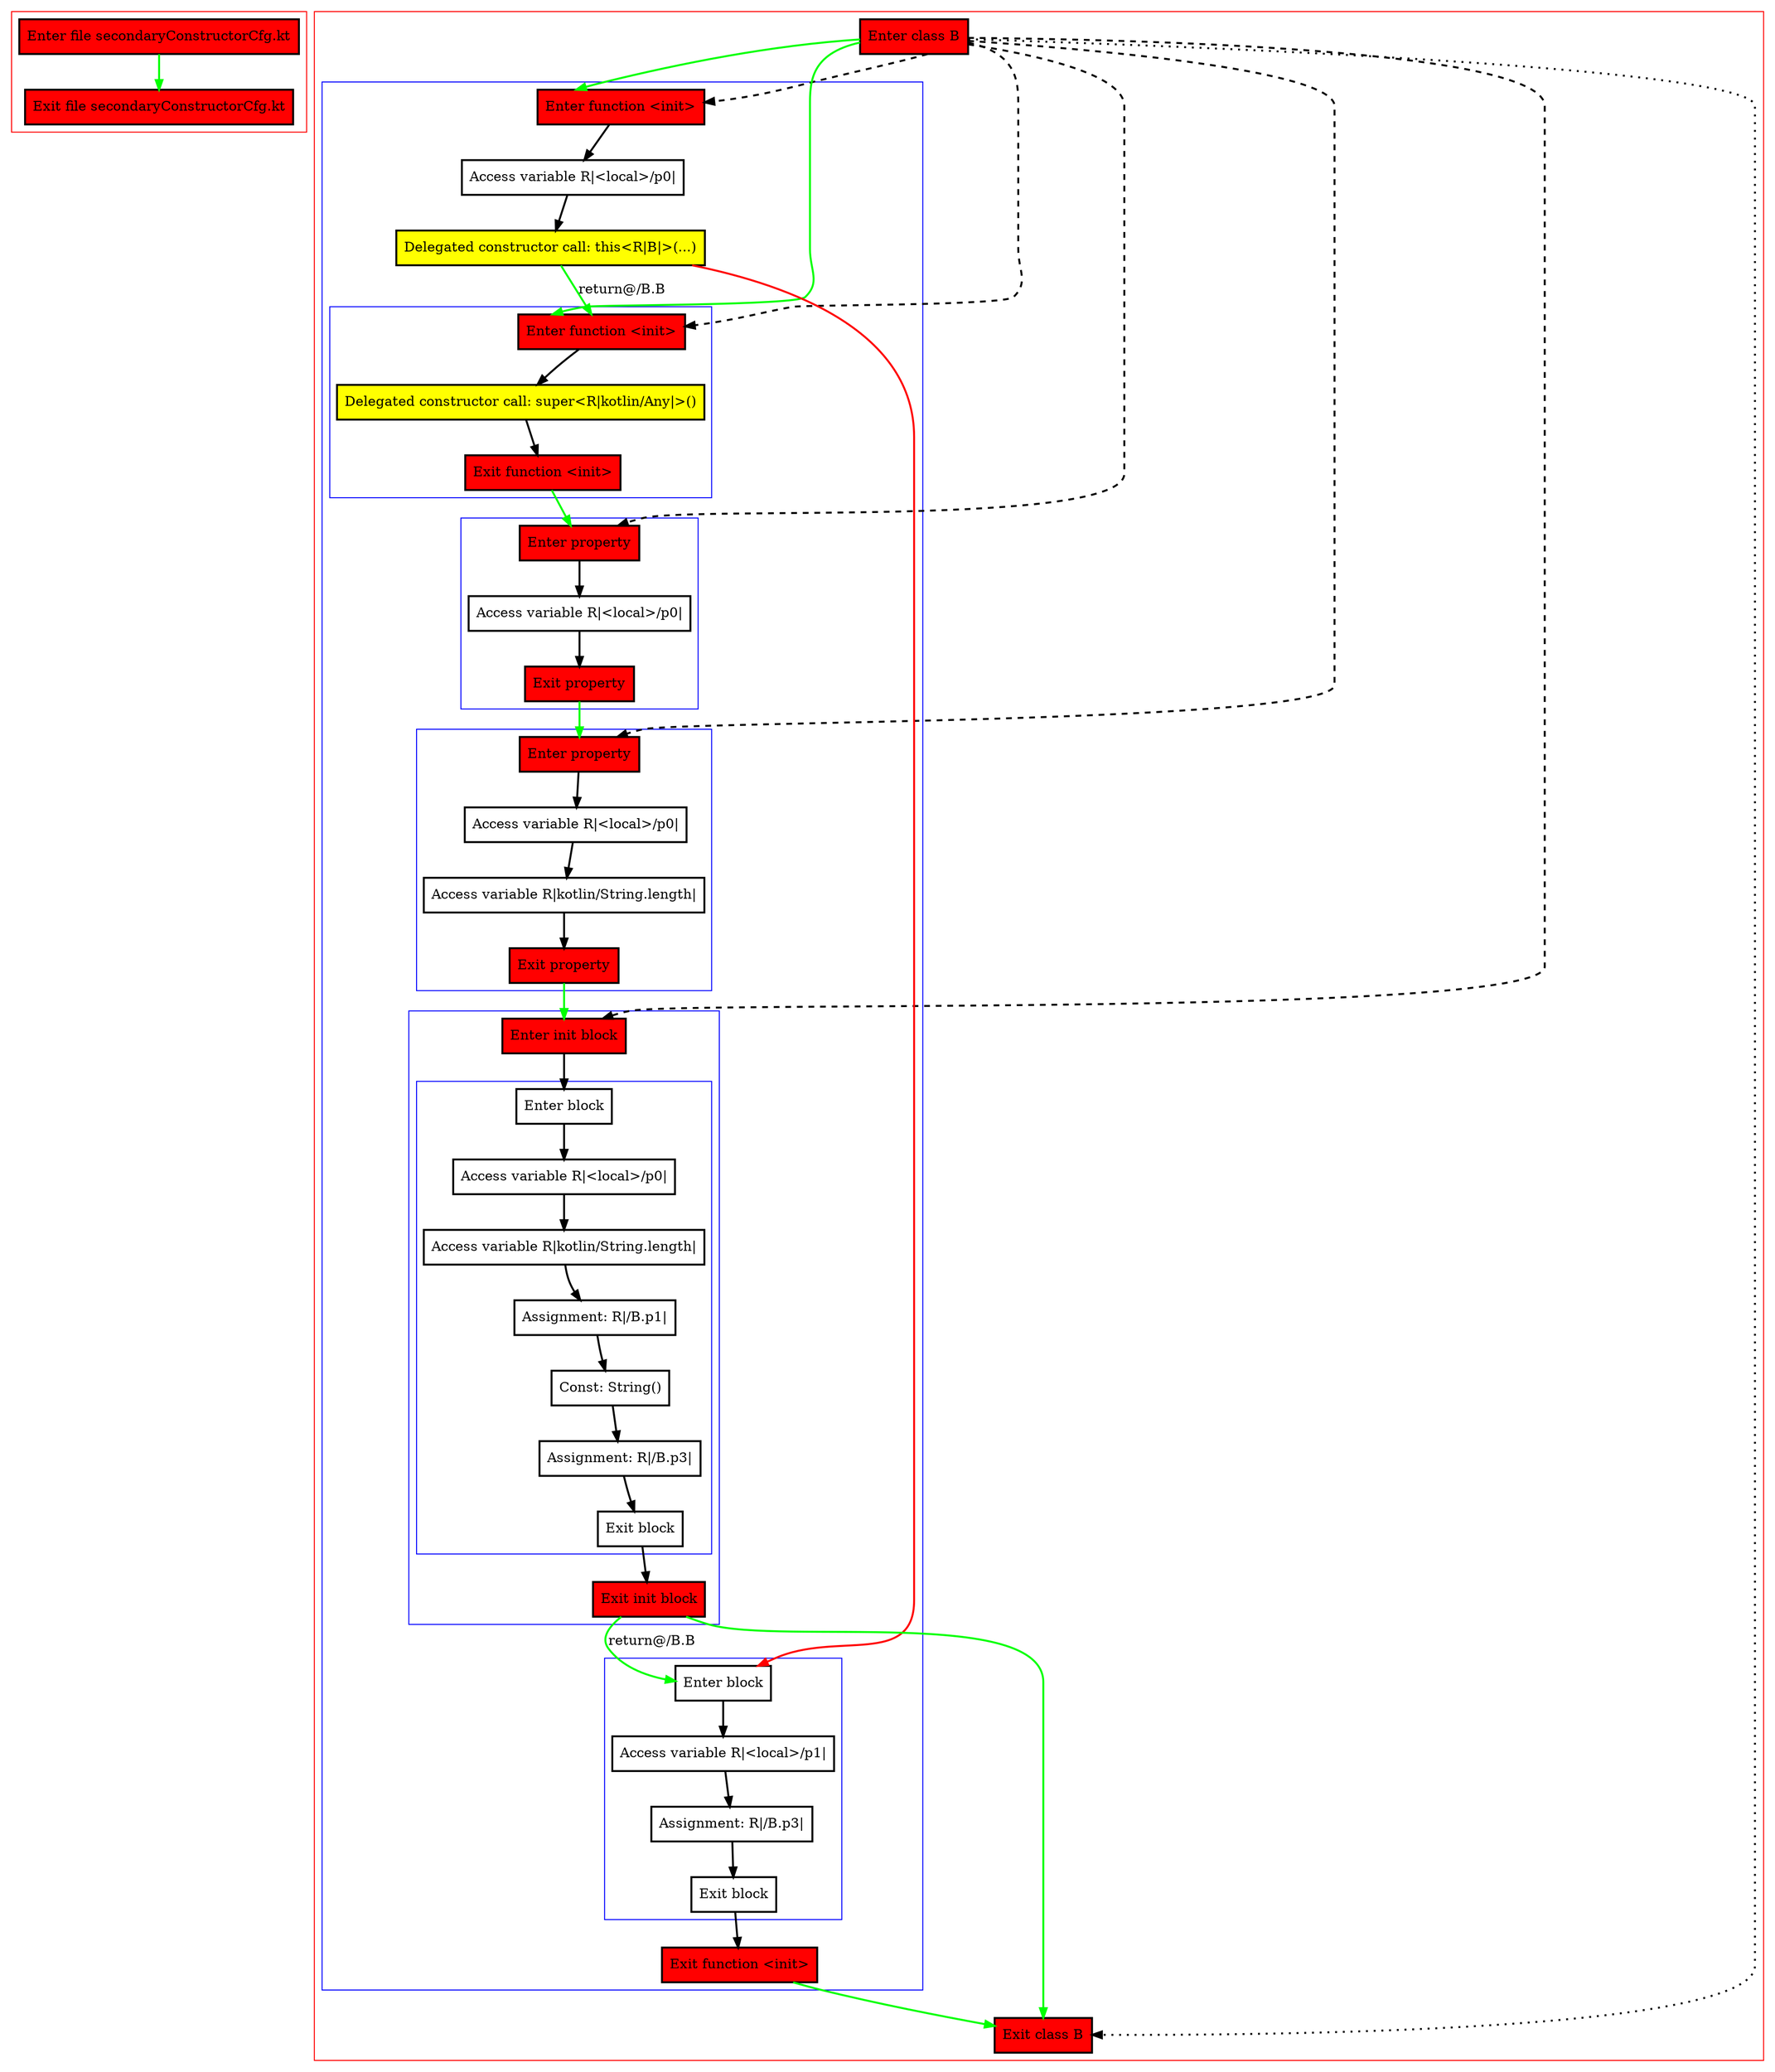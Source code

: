 digraph secondaryConstructorCfg_kt {
    graph [nodesep=3]
    node [shape=box penwidth=2]
    edge [penwidth=2]

    subgraph cluster_0 {
        color=red
        0 [label="Enter file secondaryConstructorCfg.kt" style="filled" fillcolor=red];
        1 [label="Exit file secondaryConstructorCfg.kt" style="filled" fillcolor=red];
    }
    0 -> {1} [color=green];

    subgraph cluster_1 {
        color=red
        2 [label="Enter class B" style="filled" fillcolor=red];
        subgraph cluster_2 {
            color=blue
            3 [label="Enter function <init>" style="filled" fillcolor=red];
            4 [label="Access variable R|<local>/p0|"];
            5 [label="Delegated constructor call: this<R|B|>(...)" style="filled" fillcolor=yellow];
            subgraph cluster_3 {
                color=blue
                6 [label="Enter function <init>" style="filled" fillcolor=red];
                7 [label="Delegated constructor call: super<R|kotlin/Any|>()" style="filled" fillcolor=yellow];
                8 [label="Exit function <init>" style="filled" fillcolor=red];
            }
            subgraph cluster_4 {
                color=blue
                9 [label="Enter property" style="filled" fillcolor=red];
                10 [label="Access variable R|<local>/p0|"];
                11 [label="Exit property" style="filled" fillcolor=red];
            }
            subgraph cluster_5 {
                color=blue
                12 [label="Enter property" style="filled" fillcolor=red];
                13 [label="Access variable R|<local>/p0|"];
                14 [label="Access variable R|kotlin/String.length|"];
                15 [label="Exit property" style="filled" fillcolor=red];
            }
            subgraph cluster_6 {
                color=blue
                16 [label="Enter init block" style="filled" fillcolor=red];
                subgraph cluster_7 {
                    color=blue
                    17 [label="Enter block"];
                    18 [label="Access variable R|<local>/p0|"];
                    19 [label="Access variable R|kotlin/String.length|"];
                    20 [label="Assignment: R|/B.p1|"];
                    21 [label="Const: String()"];
                    22 [label="Assignment: R|/B.p3|"];
                    23 [label="Exit block"];
                }
                24 [label="Exit init block" style="filled" fillcolor=red];
            }
            subgraph cluster_8 {
                color=blue
                25 [label="Enter block"];
                26 [label="Access variable R|<local>/p1|"];
                27 [label="Assignment: R|/B.p3|"];
                28 [label="Exit block"];
            }
            29 [label="Exit function <init>" style="filled" fillcolor=red];
        }
        30 [label="Exit class B" style="filled" fillcolor=red];
    }
    2 -> {3 6} [color=green];
    2 -> {30} [style=dotted];
    2 -> {3 6 9 12 16} [style=dashed];
    3 -> {4};
    4 -> {5};
    5 -> {6} [color=green label="return@/B.B"];
    5 -> {25} [color=red];
    6 -> {7};
    7 -> {8};
    8 -> {9} [color=green];
    9 -> {10};
    10 -> {11};
    11 -> {12} [color=green];
    12 -> {13};
    13 -> {14};
    14 -> {15};
    15 -> {16} [color=green];
    16 -> {17};
    17 -> {18};
    18 -> {19};
    19 -> {20};
    20 -> {21};
    21 -> {22};
    22 -> {23};
    23 -> {24};
    24 -> {25} [color=green label="return@/B.B"];
    24 -> {30} [color=green];
    25 -> {26};
    26 -> {27};
    27 -> {28};
    28 -> {29};
    29 -> {30} [color=green];

}
